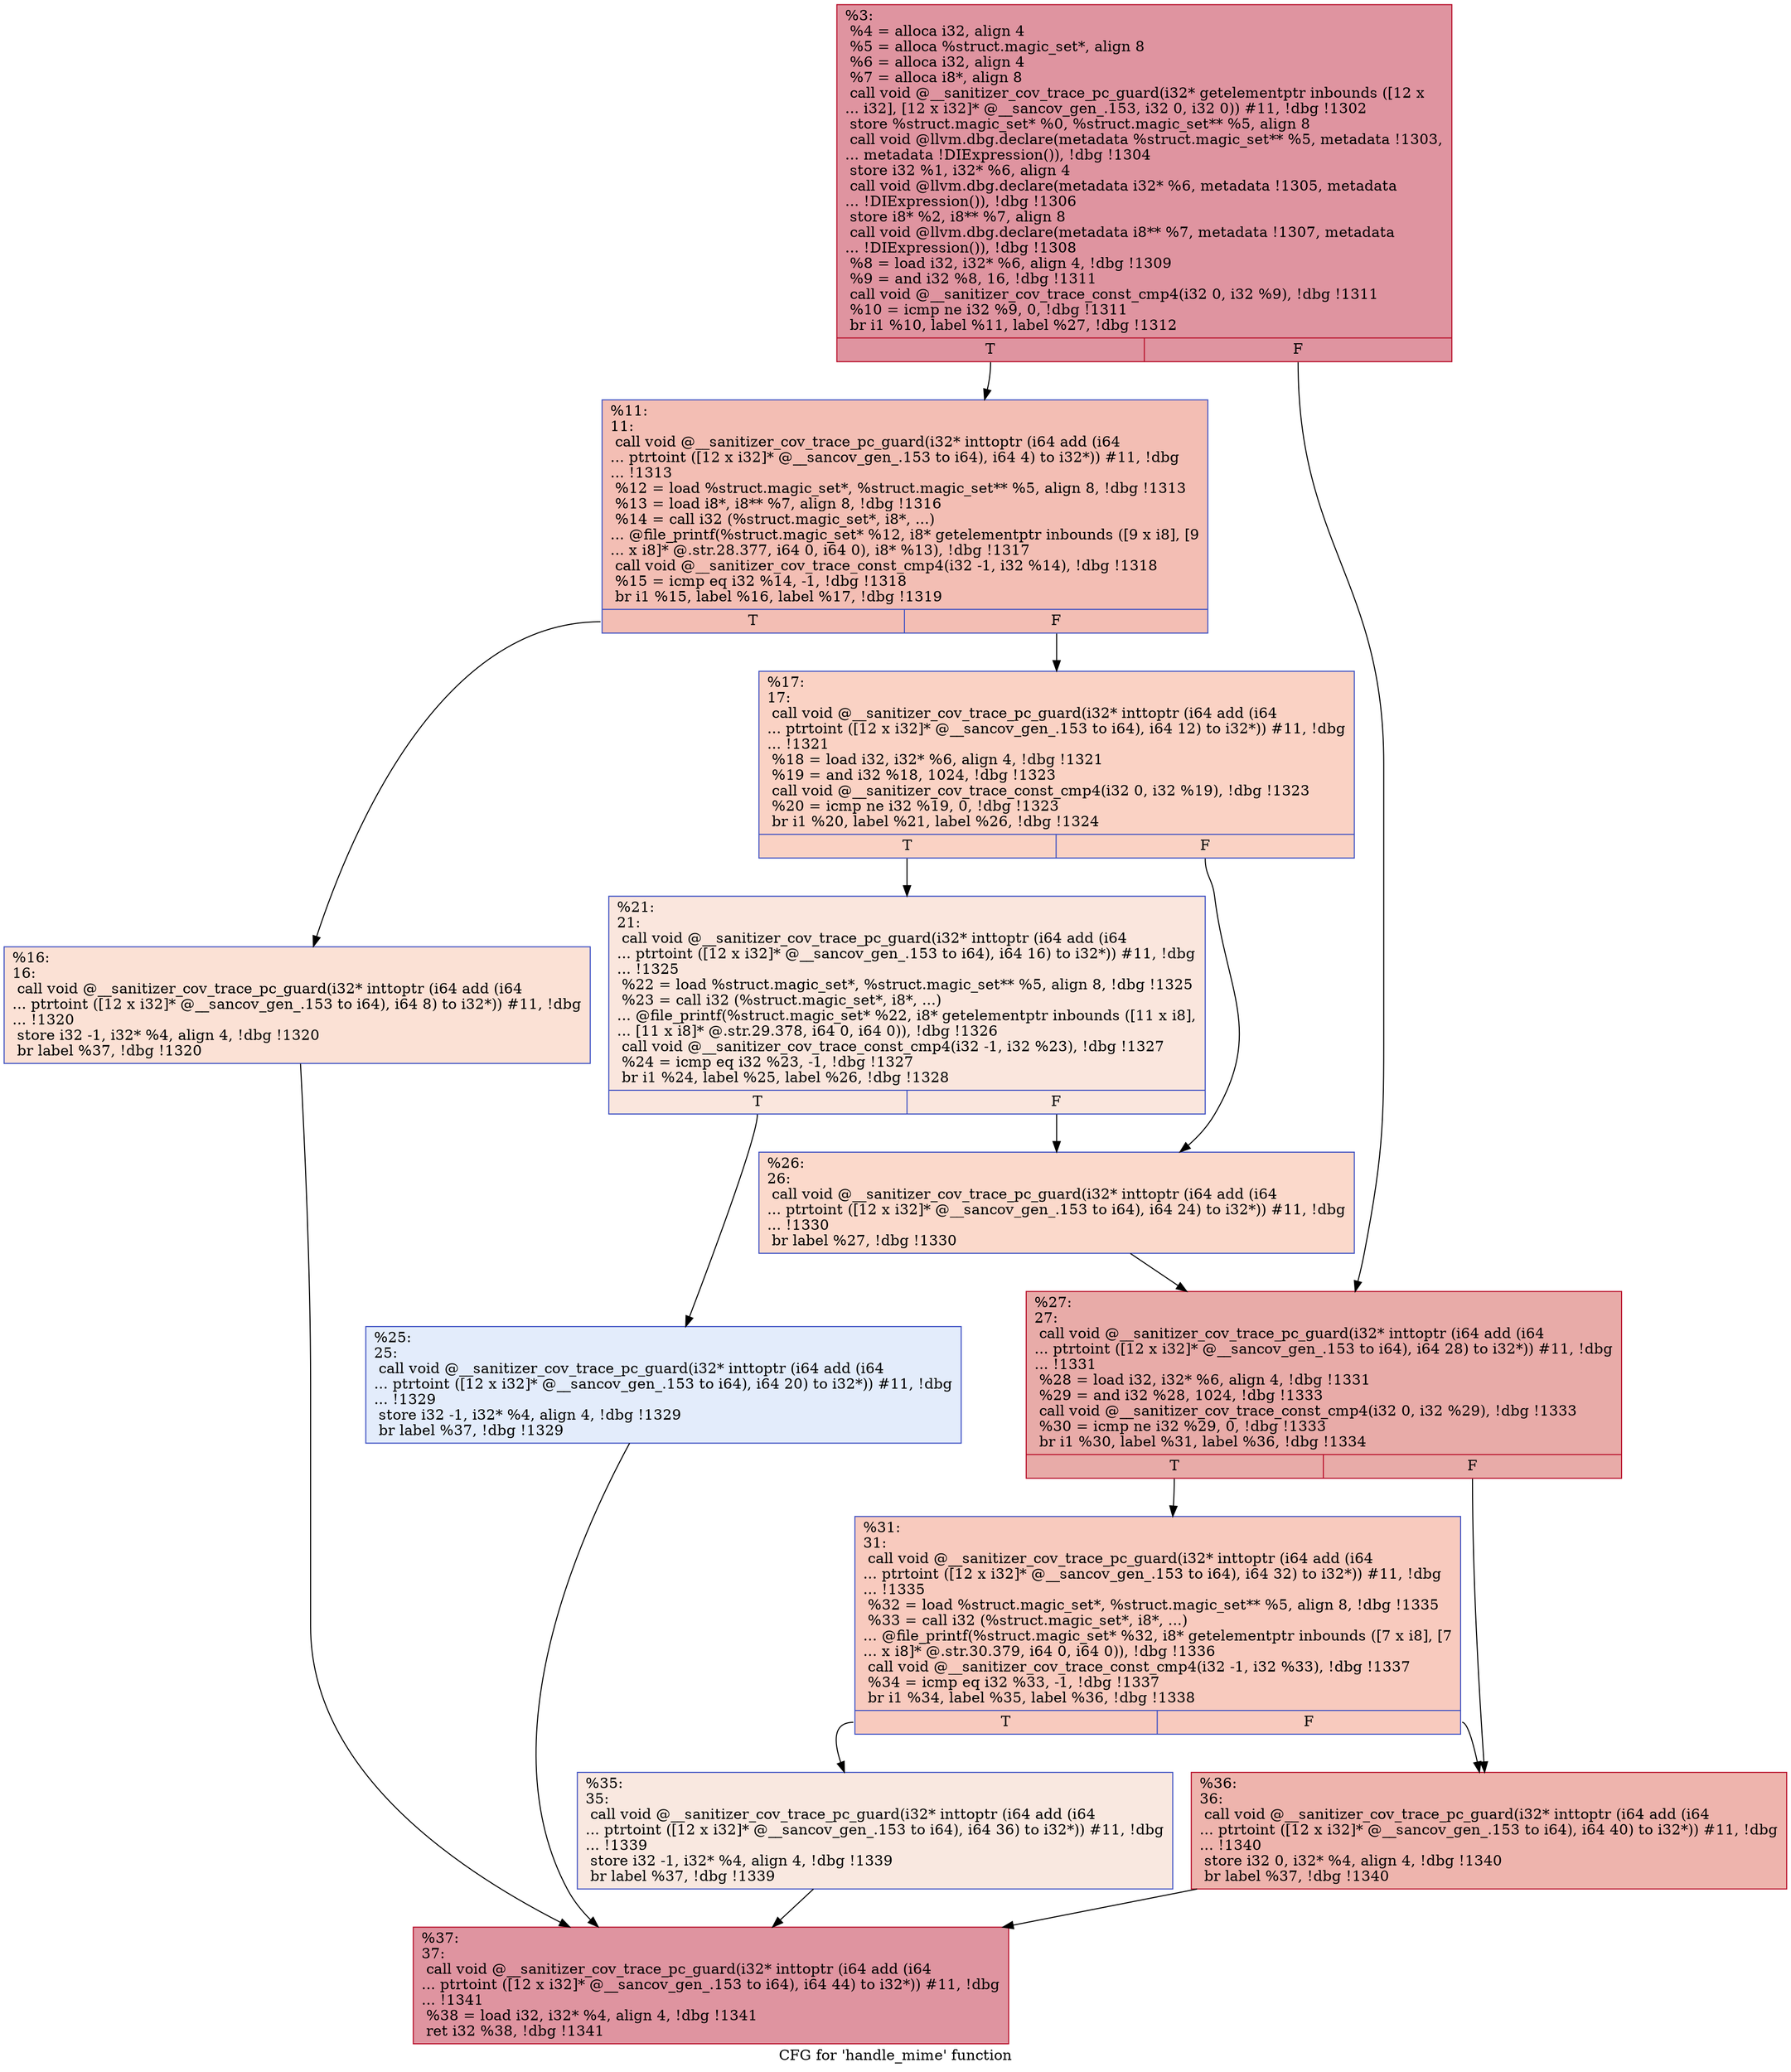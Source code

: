 digraph "CFG for 'handle_mime' function" {
	label="CFG for 'handle_mime' function";

	Node0x564cce4c7ab0 [shape=record,color="#b70d28ff", style=filled, fillcolor="#b70d2870",label="{%3:\l  %4 = alloca i32, align 4\l  %5 = alloca %struct.magic_set*, align 8\l  %6 = alloca i32, align 4\l  %7 = alloca i8*, align 8\l  call void @__sanitizer_cov_trace_pc_guard(i32* getelementptr inbounds ([12 x\l... i32], [12 x i32]* @__sancov_gen_.153, i32 0, i32 0)) #11, !dbg !1302\l  store %struct.magic_set* %0, %struct.magic_set** %5, align 8\l  call void @llvm.dbg.declare(metadata %struct.magic_set** %5, metadata !1303,\l... metadata !DIExpression()), !dbg !1304\l  store i32 %1, i32* %6, align 4\l  call void @llvm.dbg.declare(metadata i32* %6, metadata !1305, metadata\l... !DIExpression()), !dbg !1306\l  store i8* %2, i8** %7, align 8\l  call void @llvm.dbg.declare(metadata i8** %7, metadata !1307, metadata\l... !DIExpression()), !dbg !1308\l  %8 = load i32, i32* %6, align 4, !dbg !1309\l  %9 = and i32 %8, 16, !dbg !1311\l  call void @__sanitizer_cov_trace_const_cmp4(i32 0, i32 %9), !dbg !1311\l  %10 = icmp ne i32 %9, 0, !dbg !1311\l  br i1 %10, label %11, label %27, !dbg !1312\l|{<s0>T|<s1>F}}"];
	Node0x564cce4c7ab0:s0 -> Node0x564cce498c20;
	Node0x564cce4c7ab0:s1 -> Node0x564cce498e00;
	Node0x564cce498c20 [shape=record,color="#3d50c3ff", style=filled, fillcolor="#e36c5570",label="{%11:\l11:                                               \l  call void @__sanitizer_cov_trace_pc_guard(i32* inttoptr (i64 add (i64\l... ptrtoint ([12 x i32]* @__sancov_gen_.153 to i64), i64 4) to i32*)) #11, !dbg\l... !1313\l  %12 = load %struct.magic_set*, %struct.magic_set** %5, align 8, !dbg !1313\l  %13 = load i8*, i8** %7, align 8, !dbg !1316\l  %14 = call i32 (%struct.magic_set*, i8*, ...)\l... @file_printf(%struct.magic_set* %12, i8* getelementptr inbounds ([9 x i8], [9\l... x i8]* @.str.28.377, i64 0, i64 0), i8* %13), !dbg !1317\l  call void @__sanitizer_cov_trace_const_cmp4(i32 -1, i32 %14), !dbg !1318\l  %15 = icmp eq i32 %14, -1, !dbg !1318\l  br i1 %15, label %16, label %17, !dbg !1319\l|{<s0>T|<s1>F}}"];
	Node0x564cce498c20:s0 -> Node0x564cce498c70;
	Node0x564cce498c20:s1 -> Node0x564cce498cc0;
	Node0x564cce498c70 [shape=record,color="#3d50c3ff", style=filled, fillcolor="#f7bca170",label="{%16:\l16:                                               \l  call void @__sanitizer_cov_trace_pc_guard(i32* inttoptr (i64 add (i64\l... ptrtoint ([12 x i32]* @__sancov_gen_.153 to i64), i64 8) to i32*)) #11, !dbg\l... !1320\l  store i32 -1, i32* %4, align 4, !dbg !1320\l  br label %37, !dbg !1320\l}"];
	Node0x564cce498c70 -> Node0x564cce498f40;
	Node0x564cce498cc0 [shape=record,color="#3d50c3ff", style=filled, fillcolor="#f4987a70",label="{%17:\l17:                                               \l  call void @__sanitizer_cov_trace_pc_guard(i32* inttoptr (i64 add (i64\l... ptrtoint ([12 x i32]* @__sancov_gen_.153 to i64), i64 12) to i32*)) #11, !dbg\l... !1321\l  %18 = load i32, i32* %6, align 4, !dbg !1321\l  %19 = and i32 %18, 1024, !dbg !1323\l  call void @__sanitizer_cov_trace_const_cmp4(i32 0, i32 %19), !dbg !1323\l  %20 = icmp ne i32 %19, 0, !dbg !1323\l  br i1 %20, label %21, label %26, !dbg !1324\l|{<s0>T|<s1>F}}"];
	Node0x564cce498cc0:s0 -> Node0x564cce498d10;
	Node0x564cce498cc0:s1 -> Node0x564cce498db0;
	Node0x564cce498d10 [shape=record,color="#3d50c3ff", style=filled, fillcolor="#f3c7b170",label="{%21:\l21:                                               \l  call void @__sanitizer_cov_trace_pc_guard(i32* inttoptr (i64 add (i64\l... ptrtoint ([12 x i32]* @__sancov_gen_.153 to i64), i64 16) to i32*)) #11, !dbg\l... !1325\l  %22 = load %struct.magic_set*, %struct.magic_set** %5, align 8, !dbg !1325\l  %23 = call i32 (%struct.magic_set*, i8*, ...)\l... @file_printf(%struct.magic_set* %22, i8* getelementptr inbounds ([11 x i8],\l... [11 x i8]* @.str.29.378, i64 0, i64 0)), !dbg !1326\l  call void @__sanitizer_cov_trace_const_cmp4(i32 -1, i32 %23), !dbg !1327\l  %24 = icmp eq i32 %23, -1, !dbg !1327\l  br i1 %24, label %25, label %26, !dbg !1328\l|{<s0>T|<s1>F}}"];
	Node0x564cce498d10:s0 -> Node0x564cce498d60;
	Node0x564cce498d10:s1 -> Node0x564cce498db0;
	Node0x564cce498d60 [shape=record,color="#3d50c3ff", style=filled, fillcolor="#bfd3f670",label="{%25:\l25:                                               \l  call void @__sanitizer_cov_trace_pc_guard(i32* inttoptr (i64 add (i64\l... ptrtoint ([12 x i32]* @__sancov_gen_.153 to i64), i64 20) to i32*)) #11, !dbg\l... !1329\l  store i32 -1, i32* %4, align 4, !dbg !1329\l  br label %37, !dbg !1329\l}"];
	Node0x564cce498d60 -> Node0x564cce498f40;
	Node0x564cce498db0 [shape=record,color="#3d50c3ff", style=filled, fillcolor="#f7a88970",label="{%26:\l26:                                               \l  call void @__sanitizer_cov_trace_pc_guard(i32* inttoptr (i64 add (i64\l... ptrtoint ([12 x i32]* @__sancov_gen_.153 to i64), i64 24) to i32*)) #11, !dbg\l... !1330\l  br label %27, !dbg !1330\l}"];
	Node0x564cce498db0 -> Node0x564cce498e00;
	Node0x564cce498e00 [shape=record,color="#b70d28ff", style=filled, fillcolor="#cc403a70",label="{%27:\l27:                                               \l  call void @__sanitizer_cov_trace_pc_guard(i32* inttoptr (i64 add (i64\l... ptrtoint ([12 x i32]* @__sancov_gen_.153 to i64), i64 28) to i32*)) #11, !dbg\l... !1331\l  %28 = load i32, i32* %6, align 4, !dbg !1331\l  %29 = and i32 %28, 1024, !dbg !1333\l  call void @__sanitizer_cov_trace_const_cmp4(i32 0, i32 %29), !dbg !1333\l  %30 = icmp ne i32 %29, 0, !dbg !1333\l  br i1 %30, label %31, label %36, !dbg !1334\l|{<s0>T|<s1>F}}"];
	Node0x564cce498e00:s0 -> Node0x564cce498e50;
	Node0x564cce498e00:s1 -> Node0x564cce498ef0;
	Node0x564cce498e50 [shape=record,color="#3d50c3ff", style=filled, fillcolor="#ef886b70",label="{%31:\l31:                                               \l  call void @__sanitizer_cov_trace_pc_guard(i32* inttoptr (i64 add (i64\l... ptrtoint ([12 x i32]* @__sancov_gen_.153 to i64), i64 32) to i32*)) #11, !dbg\l... !1335\l  %32 = load %struct.magic_set*, %struct.magic_set** %5, align 8, !dbg !1335\l  %33 = call i32 (%struct.magic_set*, i8*, ...)\l... @file_printf(%struct.magic_set* %32, i8* getelementptr inbounds ([7 x i8], [7\l... x i8]* @.str.30.379, i64 0, i64 0)), !dbg !1336\l  call void @__sanitizer_cov_trace_const_cmp4(i32 -1, i32 %33), !dbg !1337\l  %34 = icmp eq i32 %33, -1, !dbg !1337\l  br i1 %34, label %35, label %36, !dbg !1338\l|{<s0>T|<s1>F}}"];
	Node0x564cce498e50:s0 -> Node0x564cce498ea0;
	Node0x564cce498e50:s1 -> Node0x564cce498ef0;
	Node0x564cce498ea0 [shape=record,color="#3d50c3ff", style=filled, fillcolor="#f1ccb870",label="{%35:\l35:                                               \l  call void @__sanitizer_cov_trace_pc_guard(i32* inttoptr (i64 add (i64\l... ptrtoint ([12 x i32]* @__sancov_gen_.153 to i64), i64 36) to i32*)) #11, !dbg\l... !1339\l  store i32 -1, i32* %4, align 4, !dbg !1339\l  br label %37, !dbg !1339\l}"];
	Node0x564cce498ea0 -> Node0x564cce498f40;
	Node0x564cce498ef0 [shape=record,color="#b70d28ff", style=filled, fillcolor="#d8564670",label="{%36:\l36:                                               \l  call void @__sanitizer_cov_trace_pc_guard(i32* inttoptr (i64 add (i64\l... ptrtoint ([12 x i32]* @__sancov_gen_.153 to i64), i64 40) to i32*)) #11, !dbg\l... !1340\l  store i32 0, i32* %4, align 4, !dbg !1340\l  br label %37, !dbg !1340\l}"];
	Node0x564cce498ef0 -> Node0x564cce498f40;
	Node0x564cce498f40 [shape=record,color="#b70d28ff", style=filled, fillcolor="#b70d2870",label="{%37:\l37:                                               \l  call void @__sanitizer_cov_trace_pc_guard(i32* inttoptr (i64 add (i64\l... ptrtoint ([12 x i32]* @__sancov_gen_.153 to i64), i64 44) to i32*)) #11, !dbg\l... !1341\l  %38 = load i32, i32* %4, align 4, !dbg !1341\l  ret i32 %38, !dbg !1341\l}"];
}
